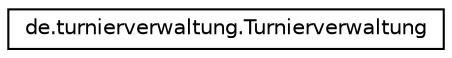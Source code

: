 digraph "Grafische Darstellung der Klassenhierarchie"
{
  edge [fontname="Helvetica",fontsize="10",labelfontname="Helvetica",labelfontsize="10"];
  node [fontname="Helvetica",fontsize="10",shape=record];
  rankdir="LR";
  Node1 [label="de.turnierverwaltung.Turnierverwaltung",height=0.2,width=0.4,color="black", fillcolor="white", style="filled",URL="$classde_1_1turnierverwaltung_1_1_turnierverwaltung.html"];
}
